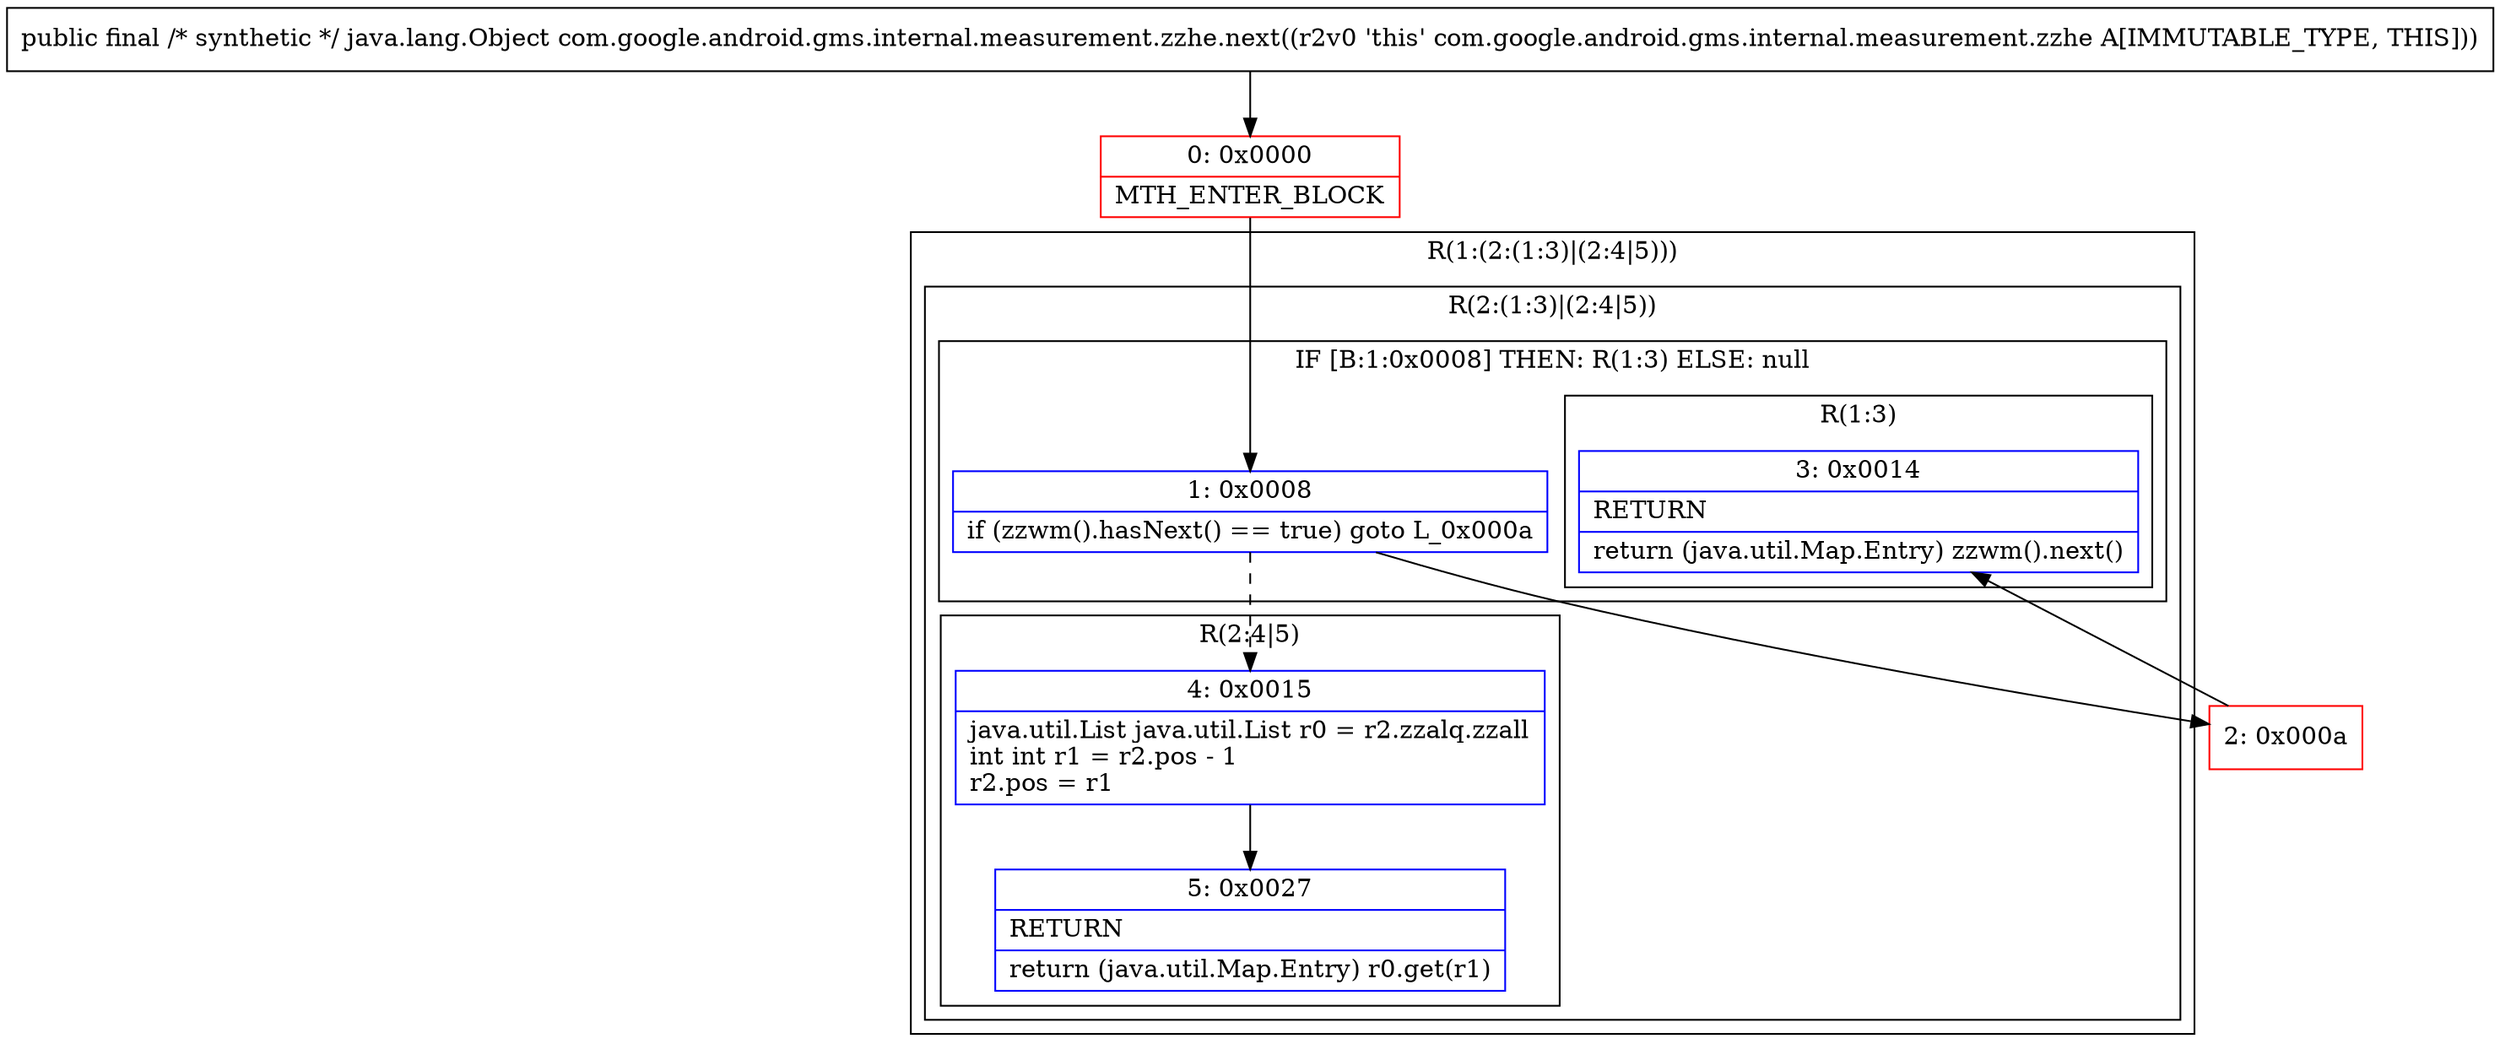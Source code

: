 digraph "CFG forcom.google.android.gms.internal.measurement.zzhe.next()Ljava\/lang\/Object;" {
subgraph cluster_Region_1487449436 {
label = "R(1:(2:(1:3)|(2:4|5)))";
node [shape=record,color=blue];
subgraph cluster_Region_1136412694 {
label = "R(2:(1:3)|(2:4|5))";
node [shape=record,color=blue];
subgraph cluster_IfRegion_771435020 {
label = "IF [B:1:0x0008] THEN: R(1:3) ELSE: null";
node [shape=record,color=blue];
Node_1 [shape=record,label="{1\:\ 0x0008|if (zzwm().hasNext() == true) goto L_0x000a\l}"];
subgraph cluster_Region_766376438 {
label = "R(1:3)";
node [shape=record,color=blue];
Node_3 [shape=record,label="{3\:\ 0x0014|RETURN\l|return (java.util.Map.Entry) zzwm().next()\l}"];
}
}
subgraph cluster_Region_1412844039 {
label = "R(2:4|5)";
node [shape=record,color=blue];
Node_4 [shape=record,label="{4\:\ 0x0015|java.util.List java.util.List r0 = r2.zzalq.zzall\lint int r1 = r2.pos \- 1\lr2.pos = r1\l}"];
Node_5 [shape=record,label="{5\:\ 0x0027|RETURN\l|return (java.util.Map.Entry) r0.get(r1)\l}"];
}
}
}
Node_0 [shape=record,color=red,label="{0\:\ 0x0000|MTH_ENTER_BLOCK\l}"];
Node_2 [shape=record,color=red,label="{2\:\ 0x000a}"];
MethodNode[shape=record,label="{public final \/* synthetic *\/ java.lang.Object com.google.android.gms.internal.measurement.zzhe.next((r2v0 'this' com.google.android.gms.internal.measurement.zzhe A[IMMUTABLE_TYPE, THIS])) }"];
MethodNode -> Node_0;
Node_1 -> Node_2;
Node_1 -> Node_4[style=dashed];
Node_4 -> Node_5;
Node_0 -> Node_1;
Node_2 -> Node_3;
}

